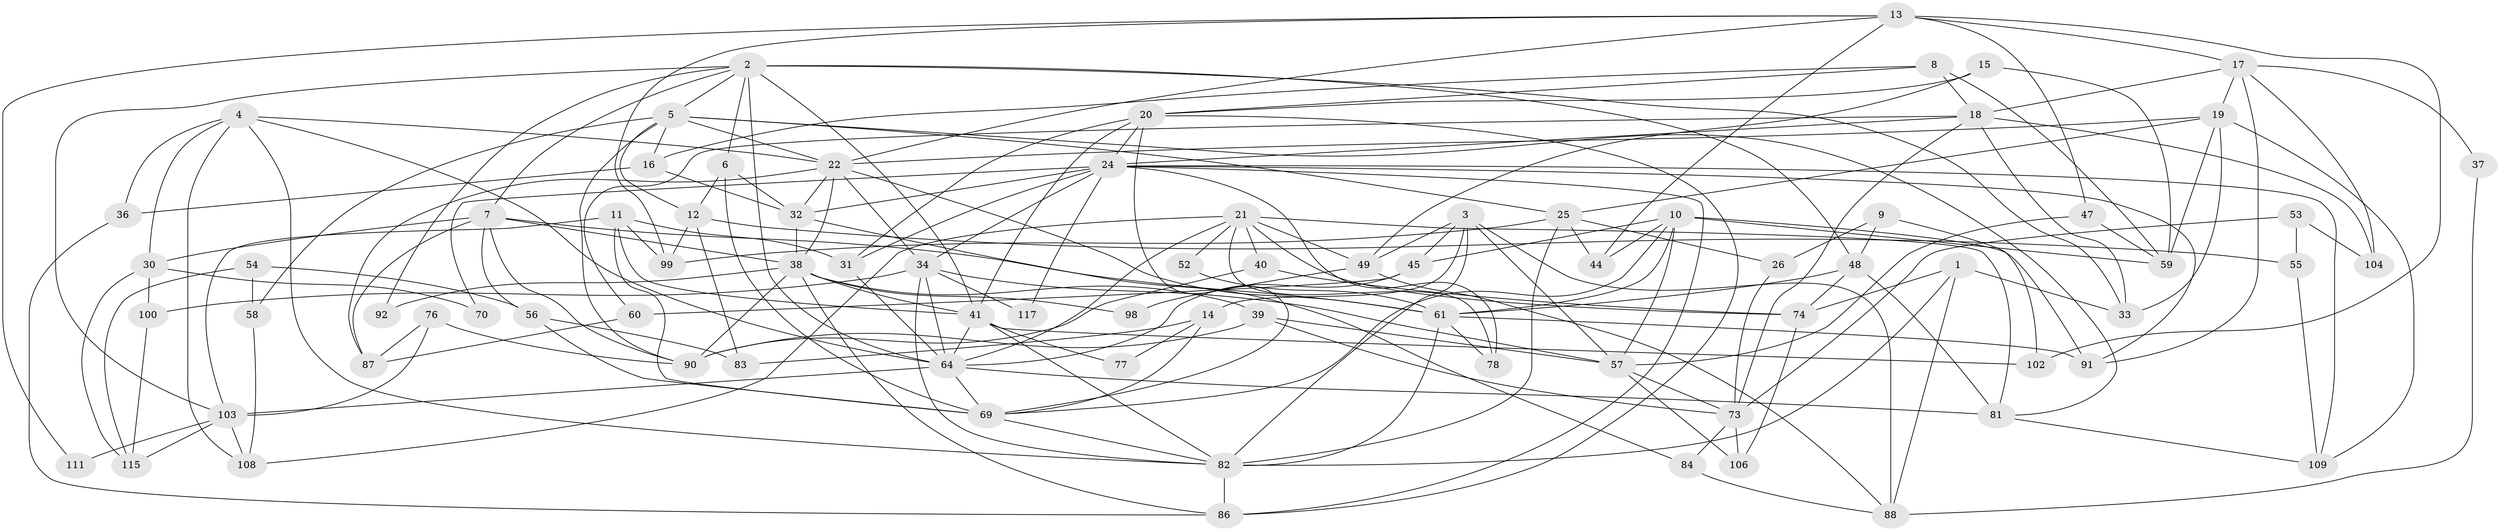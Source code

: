// Generated by graph-tools (version 1.1) at 2025/52/02/27/25 19:52:01]
// undirected, 81 vertices, 196 edges
graph export_dot {
graph [start="1"]
  node [color=gray90,style=filled];
  1;
  2 [super="+89"];
  3 [super="+107"];
  4 [super="+65"];
  5 [super="+75"];
  6 [super="+28"];
  7 [super="+51"];
  8 [super="+68"];
  9;
  10 [super="+23"];
  11 [super="+63"];
  12 [super="+42"];
  13 [super="+85"];
  14;
  15;
  16;
  17 [super="+97"];
  18 [super="+29"];
  19 [super="+62"];
  20 [super="+27"];
  21 [super="+43"];
  22 [super="+35"];
  24 [super="+71"];
  25 [super="+96"];
  26;
  30 [super="+46"];
  31;
  32 [super="+79"];
  33 [super="+67"];
  34 [super="+72"];
  36;
  37;
  38 [super="+50"];
  39 [super="+113"];
  40;
  41 [super="+93"];
  44;
  45;
  47;
  48 [super="+114"];
  49;
  52;
  53;
  54;
  55;
  56;
  57 [super="+105"];
  58;
  59;
  60;
  61 [super="+94"];
  64 [super="+66"];
  69 [super="+112"];
  70;
  73 [super="+80"];
  74;
  76;
  77;
  78;
  81;
  82 [super="+110"];
  83;
  84;
  86 [super="+95"];
  87;
  88 [super="+101"];
  90 [super="+116"];
  91;
  92;
  98;
  99;
  100;
  102;
  103;
  104;
  106;
  108;
  109;
  111;
  115;
  117;
  1 -- 74;
  1 -- 33;
  1 -- 82;
  1 -- 88;
  2 -- 64;
  2 -- 48 [weight=2];
  2 -- 103;
  2 -- 5;
  2 -- 7;
  2 -- 92;
  2 -- 33;
  2 -- 41;
  2 -- 6;
  3 -- 57;
  3 -- 14;
  3 -- 88;
  3 -- 49;
  3 -- 82;
  3 -- 45;
  4 -- 22;
  4 -- 64;
  4 -- 82;
  4 -- 36;
  4 -- 108;
  4 -- 30;
  5 -- 16;
  5 -- 81;
  5 -- 58;
  5 -- 12;
  5 -- 22;
  5 -- 25;
  5 -- 90;
  6 -- 12;
  6 -- 32;
  6 -- 69;
  7 -- 38;
  7 -- 87;
  7 -- 56;
  7 -- 30;
  7 -- 61;
  7 -- 90;
  8 -- 16;
  8 -- 59;
  8 -- 18;
  8 -- 20;
  9 -- 48;
  9 -- 26;
  9 -- 102;
  10 -- 44;
  10 -- 57;
  10 -- 59;
  10 -- 91;
  10 -- 45;
  10 -- 61;
  10 -- 69;
  11 -- 103;
  11 -- 99;
  11 -- 41;
  11 -- 31;
  11 -- 69;
  12 -- 55;
  12 -- 83;
  12 -- 99;
  13 -- 102;
  13 -- 99;
  13 -- 44;
  13 -- 47;
  13 -- 17;
  13 -- 22;
  13 -- 111;
  14 -- 69;
  14 -- 77;
  14 -- 83;
  15 -- 20;
  15 -- 49;
  15 -- 59;
  16 -- 36;
  16 -- 32;
  17 -- 37;
  17 -- 19;
  17 -- 104;
  17 -- 91;
  17 -- 18;
  18 -- 33;
  18 -- 60;
  18 -- 73;
  18 -- 104;
  18 -- 24;
  19 -- 109;
  19 -- 33;
  19 -- 25;
  19 -- 59;
  19 -- 22;
  20 -- 69;
  20 -- 86;
  20 -- 31;
  20 -- 24;
  20 -- 41;
  21 -- 40;
  21 -- 49;
  21 -- 52;
  21 -- 74;
  21 -- 78;
  21 -- 81;
  21 -- 64;
  21 -- 108;
  22 -- 38;
  22 -- 32;
  22 -- 34;
  22 -- 61;
  22 -- 87;
  24 -- 34;
  24 -- 32;
  24 -- 78;
  24 -- 86;
  24 -- 117;
  24 -- 70;
  24 -- 91;
  24 -- 109;
  24 -- 31;
  25 -- 44;
  25 -- 82;
  25 -- 99;
  25 -- 26;
  26 -- 73;
  30 -- 100;
  30 -- 70;
  30 -- 115;
  31 -- 64;
  32 -- 38;
  32 -- 84;
  34 -- 100;
  34 -- 117;
  34 -- 64;
  34 -- 57;
  34 -- 82;
  36 -- 86;
  37 -- 88;
  38 -- 90;
  38 -- 92;
  38 -- 98;
  38 -- 41;
  38 -- 86;
  38 -- 39;
  39 -- 73;
  39 -- 57;
  39 -- 90;
  40 -- 74;
  40 -- 90;
  41 -- 82;
  41 -- 64;
  41 -- 102;
  41 -- 77;
  45 -- 64;
  45 -- 60;
  47 -- 59;
  47 -- 57;
  48 -- 74;
  48 -- 81;
  48 -- 61;
  49 -- 88;
  49 -- 98;
  52 -- 61;
  53 -- 73;
  53 -- 104;
  53 -- 55;
  54 -- 115;
  54 -- 56;
  54 -- 58;
  55 -- 109;
  56 -- 83;
  56 -- 69;
  57 -- 73;
  57 -- 106;
  58 -- 108;
  60 -- 87;
  61 -- 78;
  61 -- 91;
  61 -- 82;
  64 -- 103;
  64 -- 81;
  64 -- 69;
  69 -- 82;
  73 -- 84;
  73 -- 106;
  74 -- 106;
  76 -- 103;
  76 -- 87;
  76 -- 90;
  81 -- 109;
  82 -- 86;
  84 -- 88;
  100 -- 115;
  103 -- 108;
  103 -- 111;
  103 -- 115;
}
